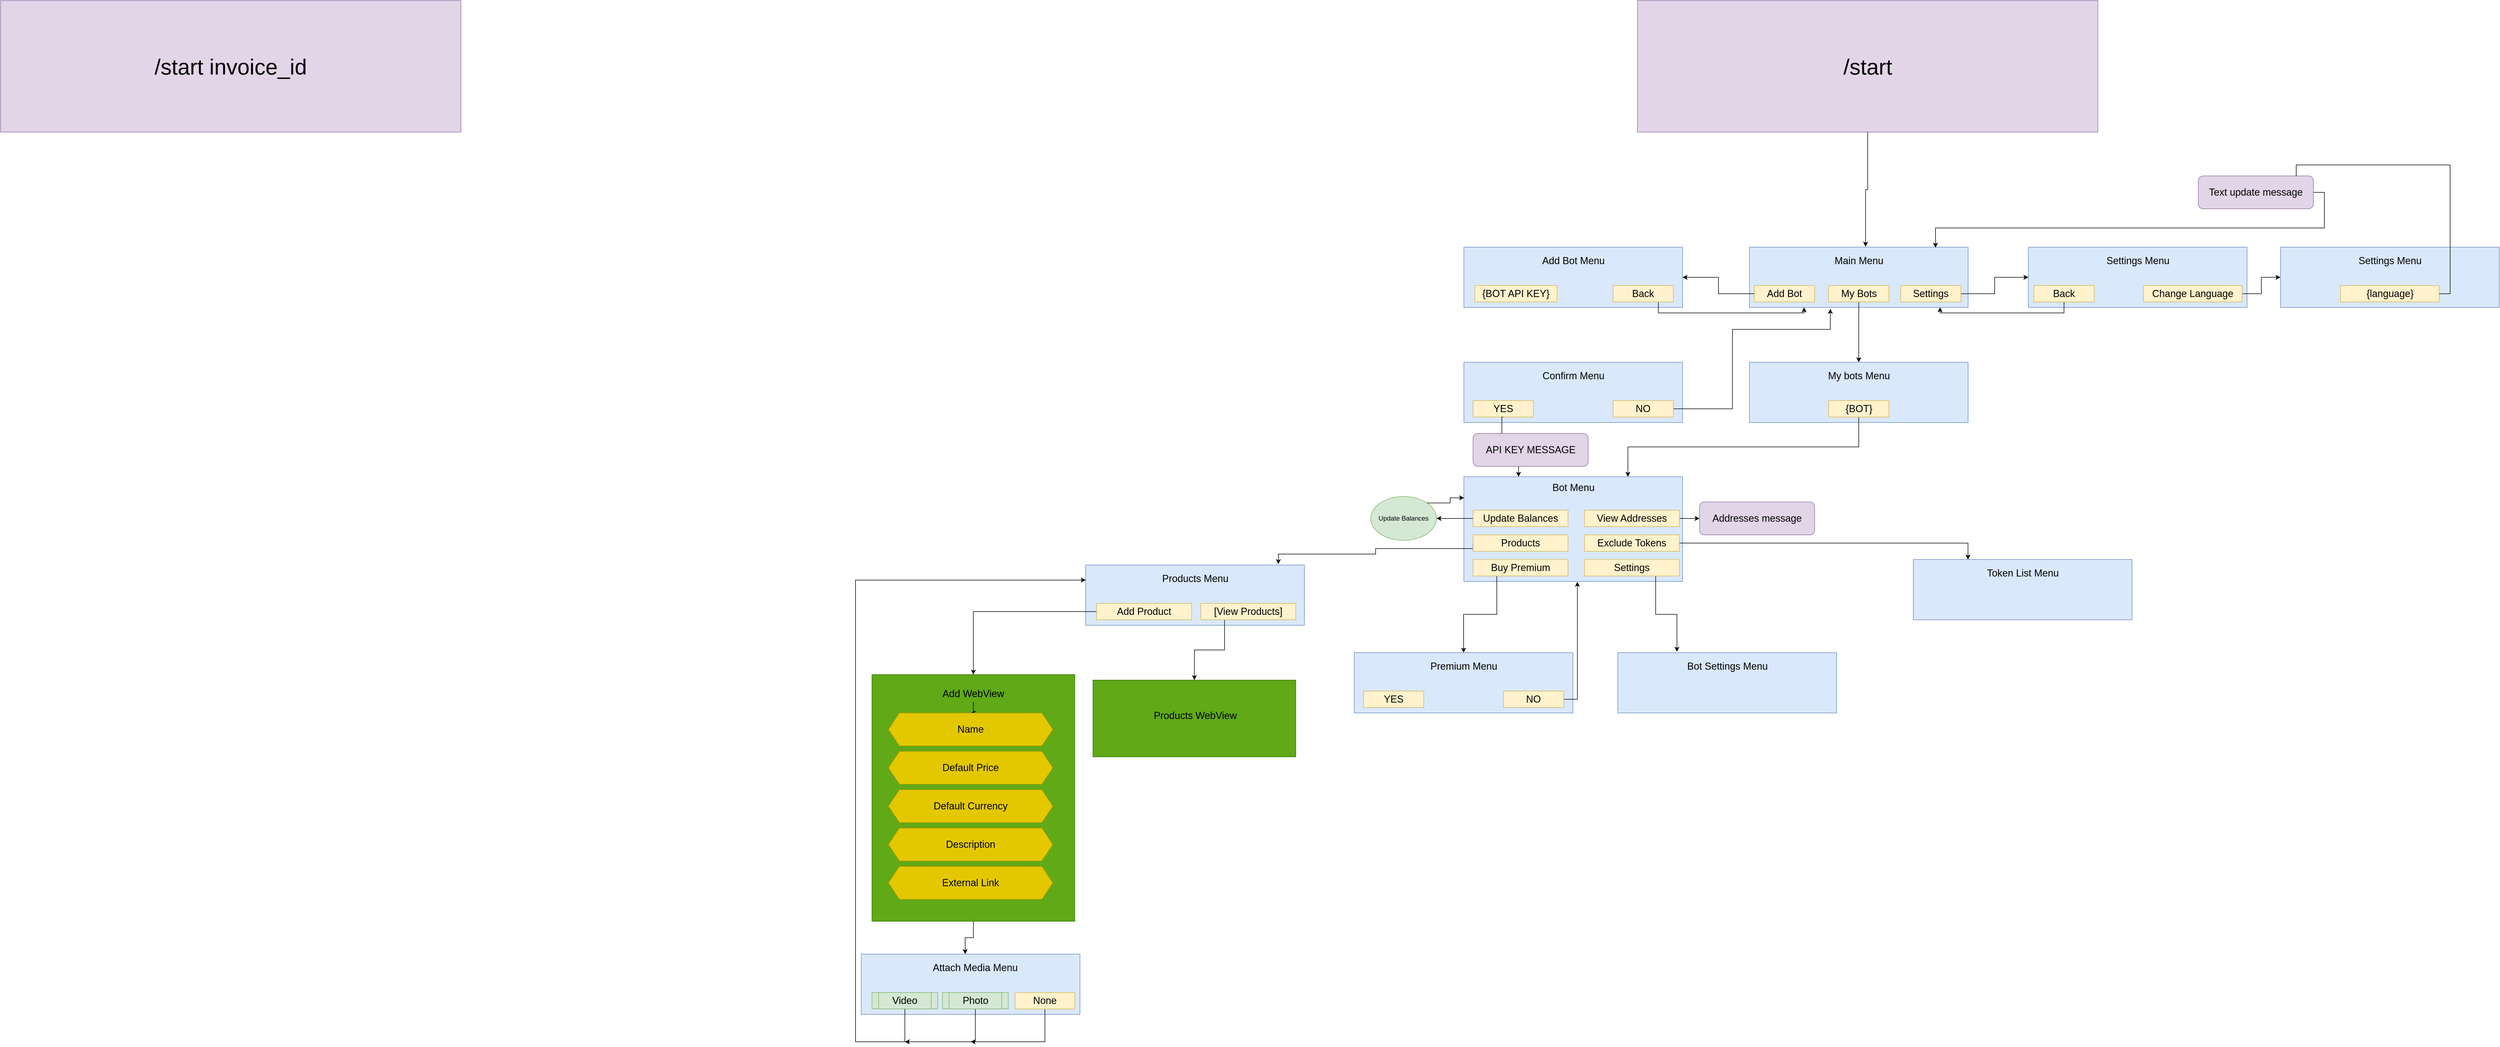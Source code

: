 <mxfile version="20.5.1" type="github">
  <diagram id="bkoPa95LsjZUlwaL_hDF" name="Page-1">
    <mxGraphModel dx="6468" dy="2822" grid="1" gridSize="10" guides="1" tooltips="1" connect="1" arrows="1" fold="1" page="1" pageScale="1" pageWidth="827" pageHeight="1169" math="1" shadow="0">
      <root>
        <mxCell id="0" />
        <mxCell id="1" parent="0" />
        <mxCell id="YsEPku2POV7lSb2EOO0Q-2" value="" style="rounded=0;whiteSpace=wrap;html=1;fillColor=#dae8fc;strokeColor=#6c8ebf;" parent="1" vertex="1">
          <mxGeometry x="221" y="60" width="399" height="110" as="geometry" />
        </mxCell>
        <mxCell id="YsEPku2POV7lSb2EOO0Q-3" value="Main Menu" style="text;html=1;strokeColor=none;fillColor=none;align=center;verticalAlign=middle;whiteSpace=wrap;rounded=0;fontSize=18;" parent="1" vertex="1">
          <mxGeometry x="365.5" y="70" width="110" height="30" as="geometry" />
        </mxCell>
        <mxCell id="YsEPku2POV7lSb2EOO0Q-14" style="edgeStyle=orthogonalEdgeStyle;rounded=0;orthogonalLoop=1;jettySize=auto;html=1;exitX=1;exitY=0.5;exitDx=0;exitDy=0;entryX=0;entryY=0.5;entryDx=0;entryDy=0;fontSize=18;" parent="1" source="YsEPku2POV7lSb2EOO0Q-6" target="YsEPku2POV7lSb2EOO0Q-10" edge="1">
          <mxGeometry relative="1" as="geometry" />
        </mxCell>
        <mxCell id="YsEPku2POV7lSb2EOO0Q-6" value="Settings" style="rounded=0;whiteSpace=wrap;html=1;fontSize=18;fillColor=#fff2cc;strokeColor=#d6b656;" parent="1" vertex="1">
          <mxGeometry x="497" y="130" width="110" height="30" as="geometry" />
        </mxCell>
        <mxCell id="YsEPku2POV7lSb2EOO0Q-15" style="edgeStyle=orthogonalEdgeStyle;rounded=0;orthogonalLoop=1;jettySize=auto;html=1;exitX=0.5;exitY=1;exitDx=0;exitDy=0;entryX=0.5;entryY=0;entryDx=0;entryDy=0;fontSize=18;" parent="1" source="YsEPku2POV7lSb2EOO0Q-7" target="YsEPku2POV7lSb2EOO0Q-11" edge="1">
          <mxGeometry relative="1" as="geometry" />
        </mxCell>
        <mxCell id="YsEPku2POV7lSb2EOO0Q-7" value="My Bots" style="rounded=0;whiteSpace=wrap;html=1;fontSize=18;fillColor=#fff2cc;strokeColor=#d6b656;" parent="1" vertex="1">
          <mxGeometry x="365.5" y="130" width="110" height="30" as="geometry" />
        </mxCell>
        <mxCell id="YsEPku2POV7lSb2EOO0Q-13" style="edgeStyle=orthogonalEdgeStyle;rounded=0;orthogonalLoop=1;jettySize=auto;html=1;exitX=0;exitY=0.5;exitDx=0;exitDy=0;fontSize=18;" parent="1" source="YsEPku2POV7lSb2EOO0Q-8" target="YsEPku2POV7lSb2EOO0Q-12" edge="1">
          <mxGeometry relative="1" as="geometry" />
        </mxCell>
        <mxCell id="YsEPku2POV7lSb2EOO0Q-8" value="Add Bot" style="rounded=0;whiteSpace=wrap;html=1;fontSize=18;fillColor=#fff2cc;strokeColor=#d6b656;" parent="1" vertex="1">
          <mxGeometry x="230" y="130" width="110" height="30" as="geometry" />
        </mxCell>
        <mxCell id="YsEPku2POV7lSb2EOO0Q-10" value="" style="rounded=0;whiteSpace=wrap;html=1;fontSize=18;fillColor=#dae8fc;strokeColor=#6c8ebf;" parent="1" vertex="1">
          <mxGeometry x="730" y="60" width="399" height="110" as="geometry" />
        </mxCell>
        <mxCell id="YsEPku2POV7lSb2EOO0Q-11" value="" style="rounded=0;whiteSpace=wrap;html=1;fontSize=18;fillColor=#dae8fc;strokeColor=#6c8ebf;" parent="1" vertex="1">
          <mxGeometry x="221" y="270" width="399" height="110" as="geometry" />
        </mxCell>
        <mxCell id="YsEPku2POV7lSb2EOO0Q-12" value="" style="rounded=0;whiteSpace=wrap;html=1;fontSize=18;fillColor=#dae8fc;strokeColor=#6c8ebf;" parent="1" vertex="1">
          <mxGeometry x="-300" y="60" width="399" height="110" as="geometry" />
        </mxCell>
        <mxCell id="YsEPku2POV7lSb2EOO0Q-17" value="Add Bot Menu" style="text;html=1;strokeColor=none;fillColor=none;align=center;verticalAlign=middle;whiteSpace=wrap;rounded=0;fontSize=18;" parent="1" vertex="1">
          <mxGeometry x="-173.25" y="70" width="145.5" height="30" as="geometry" />
        </mxCell>
        <mxCell id="YsEPku2POV7lSb2EOO0Q-18" value="Settings Menu" style="text;html=1;strokeColor=none;fillColor=none;align=center;verticalAlign=middle;whiteSpace=wrap;rounded=0;fontSize=18;" parent="1" vertex="1">
          <mxGeometry x="856.75" y="70" width="145.5" height="30" as="geometry" />
        </mxCell>
        <mxCell id="YsEPku2POV7lSb2EOO0Q-19" value="My bots Menu" style="text;html=1;strokeColor=none;fillColor=none;align=center;verticalAlign=middle;whiteSpace=wrap;rounded=0;fontSize=18;" parent="1" vertex="1">
          <mxGeometry x="347.75" y="280" width="145.5" height="30" as="geometry" />
        </mxCell>
        <mxCell id="cUiaPpRRoI3uP844MvcY-2" style="edgeStyle=orthogonalEdgeStyle;rounded=0;orthogonalLoop=1;jettySize=auto;html=1;exitX=0.5;exitY=1;exitDx=0;exitDy=0;entryX=0.872;entryY=0.998;entryDx=0;entryDy=0;entryPerimeter=0;" edge="1" parent="1" source="cUiaPpRRoI3uP844MvcY-1" target="YsEPku2POV7lSb2EOO0Q-2">
          <mxGeometry relative="1" as="geometry" />
        </mxCell>
        <mxCell id="cUiaPpRRoI3uP844MvcY-1" value="Back" style="rounded=0;whiteSpace=wrap;html=1;fontSize=18;fillColor=#fff2cc;strokeColor=#d6b656;" vertex="1" parent="1">
          <mxGeometry x="740" y="130" width="110" height="30" as="geometry" />
        </mxCell>
        <mxCell id="cUiaPpRRoI3uP844MvcY-7" style="edgeStyle=orthogonalEdgeStyle;rounded=0;orthogonalLoop=1;jettySize=auto;html=1;entryX=0;entryY=0.5;entryDx=0;entryDy=0;" edge="1" parent="1" source="cUiaPpRRoI3uP844MvcY-3" target="cUiaPpRRoI3uP844MvcY-5">
          <mxGeometry relative="1" as="geometry" />
        </mxCell>
        <mxCell id="cUiaPpRRoI3uP844MvcY-3" value="Change Language" style="rounded=0;whiteSpace=wrap;html=1;fontSize=18;fillColor=#fff2cc;strokeColor=#d6b656;" vertex="1" parent="1">
          <mxGeometry x="940" y="130" width="180" height="30" as="geometry" />
        </mxCell>
        <mxCell id="cUiaPpRRoI3uP844MvcY-5" value="" style="rounded=0;whiteSpace=wrap;html=1;fontSize=18;fillColor=#dae8fc;strokeColor=#6c8ebf;" vertex="1" parent="1">
          <mxGeometry x="1190" y="60" width="399" height="110" as="geometry" />
        </mxCell>
        <mxCell id="cUiaPpRRoI3uP844MvcY-6" value="Settings Menu" style="text;html=1;strokeColor=none;fillColor=none;align=center;verticalAlign=middle;whiteSpace=wrap;rounded=0;fontSize=18;" vertex="1" parent="1">
          <mxGeometry x="1316.75" y="70" width="145.5" height="30" as="geometry" />
        </mxCell>
        <mxCell id="cUiaPpRRoI3uP844MvcY-10" style="edgeStyle=orthogonalEdgeStyle;rounded=0;orthogonalLoop=1;jettySize=auto;html=1;exitX=1;exitY=0.5;exitDx=0;exitDy=0;entryX=0.851;entryY=0.008;entryDx=0;entryDy=0;entryPerimeter=0;startArrow=none;" edge="1" parent="1" source="cUiaPpRRoI3uP844MvcY-33" target="YsEPku2POV7lSb2EOO0Q-2">
          <mxGeometry relative="1" as="geometry" />
        </mxCell>
        <mxCell id="cUiaPpRRoI3uP844MvcY-9" value="{language}" style="rounded=0;whiteSpace=wrap;html=1;fontSize=18;fillColor=#fff2cc;strokeColor=#d6b656;" vertex="1" parent="1">
          <mxGeometry x="1299.5" y="130" width="180" height="30" as="geometry" />
        </mxCell>
        <mxCell id="cUiaPpRRoI3uP844MvcY-15" style="edgeStyle=orthogonalEdgeStyle;rounded=0;orthogonalLoop=1;jettySize=auto;html=1;exitX=0.75;exitY=1;exitDx=0;exitDy=0;entryX=0.25;entryY=1;entryDx=0;entryDy=0;" edge="1" parent="1" source="cUiaPpRRoI3uP844MvcY-12" target="YsEPku2POV7lSb2EOO0Q-2">
          <mxGeometry relative="1" as="geometry" />
        </mxCell>
        <mxCell id="cUiaPpRRoI3uP844MvcY-12" value="Back" style="rounded=0;whiteSpace=wrap;html=1;fontSize=18;fillColor=#fff2cc;strokeColor=#d6b656;" vertex="1" parent="1">
          <mxGeometry x="-27.75" y="130" width="110" height="30" as="geometry" />
        </mxCell>
        <mxCell id="cUiaPpRRoI3uP844MvcY-17" value="{BOT API KEY}" style="rounded=0;whiteSpace=wrap;html=1;fontSize=18;fillColor=#fff2cc;strokeColor=#d6b656;" vertex="1" parent="1">
          <mxGeometry x="-280" y="130" width="150" height="30" as="geometry" />
        </mxCell>
        <mxCell id="cUiaPpRRoI3uP844MvcY-19" value="" style="rounded=0;whiteSpace=wrap;html=1;fontSize=18;fillColor=#dae8fc;strokeColor=#6c8ebf;" vertex="1" parent="1">
          <mxGeometry x="-300" y="270" width="399" height="110" as="geometry" />
        </mxCell>
        <mxCell id="cUiaPpRRoI3uP844MvcY-20" value="Confirm Menu" style="text;html=1;strokeColor=none;fillColor=none;align=center;verticalAlign=middle;whiteSpace=wrap;rounded=0;fontSize=18;" vertex="1" parent="1">
          <mxGeometry x="-173.25" y="280" width="145.5" height="30" as="geometry" />
        </mxCell>
        <mxCell id="cUiaPpRRoI3uP844MvcY-27" style="edgeStyle=orthogonalEdgeStyle;rounded=0;orthogonalLoop=1;jettySize=auto;html=1;exitX=0.5;exitY=1;exitDx=0;exitDy=0;entryX=0.25;entryY=0;entryDx=0;entryDy=0;startArrow=none;" edge="1" parent="1" source="cUiaPpRRoI3uP844MvcY-31" target="cUiaPpRRoI3uP844MvcY-25">
          <mxGeometry relative="1" as="geometry" />
        </mxCell>
        <mxCell id="cUiaPpRRoI3uP844MvcY-21" value="YES" style="rounded=0;whiteSpace=wrap;html=1;fontSize=18;fillColor=#fff2cc;strokeColor=#d6b656;" vertex="1" parent="1">
          <mxGeometry x="-283.25" y="340" width="110" height="30" as="geometry" />
        </mxCell>
        <mxCell id="cUiaPpRRoI3uP844MvcY-23" style="edgeStyle=orthogonalEdgeStyle;rounded=0;orthogonalLoop=1;jettySize=auto;html=1;exitX=1;exitY=0.5;exitDx=0;exitDy=0;entryX=0.37;entryY=1.023;entryDx=0;entryDy=0;entryPerimeter=0;" edge="1" parent="1" source="cUiaPpRRoI3uP844MvcY-22" target="YsEPku2POV7lSb2EOO0Q-2">
          <mxGeometry relative="1" as="geometry">
            <mxPoint x="170" y="240" as="targetPoint" />
            <Array as="points">
              <mxPoint x="190" y="355" />
              <mxPoint x="190" y="210" />
              <mxPoint x="369" y="210" />
            </Array>
          </mxGeometry>
        </mxCell>
        <mxCell id="cUiaPpRRoI3uP844MvcY-22" value="NO" style="rounded=0;whiteSpace=wrap;html=1;fontSize=18;fillColor=#fff2cc;strokeColor=#d6b656;" vertex="1" parent="1">
          <mxGeometry x="-27.75" y="340" width="110" height="30" as="geometry" />
        </mxCell>
        <mxCell id="cUiaPpRRoI3uP844MvcY-25" value="" style="rounded=0;whiteSpace=wrap;html=1;fontSize=18;fillColor=#dae8fc;strokeColor=#6c8ebf;" vertex="1" parent="1">
          <mxGeometry x="-300" y="479" width="399" height="191" as="geometry" />
        </mxCell>
        <mxCell id="cUiaPpRRoI3uP844MvcY-26" value="Bot Menu" style="text;html=1;strokeColor=none;fillColor=none;align=center;verticalAlign=middle;whiteSpace=wrap;rounded=0;fontSize=18;" vertex="1" parent="1">
          <mxGeometry x="-173.25" y="484" width="145.5" height="30" as="geometry" />
        </mxCell>
        <mxCell id="cUiaPpRRoI3uP844MvcY-29" style="edgeStyle=orthogonalEdgeStyle;rounded=0;orthogonalLoop=1;jettySize=auto;html=1;exitX=0.5;exitY=1;exitDx=0;exitDy=0;entryX=0.75;entryY=0;entryDx=0;entryDy=0;" edge="1" parent="1" source="cUiaPpRRoI3uP844MvcY-28" target="cUiaPpRRoI3uP844MvcY-25">
          <mxGeometry relative="1" as="geometry" />
        </mxCell>
        <mxCell id="cUiaPpRRoI3uP844MvcY-28" value="{BOT}" style="rounded=0;whiteSpace=wrap;html=1;fontSize=18;fillColor=#fff2cc;strokeColor=#d6b656;" vertex="1" parent="1">
          <mxGeometry x="365.5" y="340" width="110" height="30" as="geometry" />
        </mxCell>
        <mxCell id="cUiaPpRRoI3uP844MvcY-31" value="API KEY MESSAGE" style="rounded=1;whiteSpace=wrap;html=1;fontSize=18;fillColor=#e1d5e7;strokeColor=#9673a6;" vertex="1" parent="1">
          <mxGeometry x="-283.25" y="400" width="210" height="60" as="geometry" />
        </mxCell>
        <mxCell id="cUiaPpRRoI3uP844MvcY-32" value="" style="edgeStyle=orthogonalEdgeStyle;rounded=0;orthogonalLoop=1;jettySize=auto;html=1;exitX=0.5;exitY=1;exitDx=0;exitDy=0;entryX=0.25;entryY=0;entryDx=0;entryDy=0;endArrow=none;" edge="1" parent="1" source="cUiaPpRRoI3uP844MvcY-21" target="cUiaPpRRoI3uP844MvcY-31">
          <mxGeometry relative="1" as="geometry">
            <mxPoint x="-228.25" y="370" as="sourcePoint" />
            <mxPoint x="-200.25" y="479" as="targetPoint" />
          </mxGeometry>
        </mxCell>
        <mxCell id="cUiaPpRRoI3uP844MvcY-33" value="Text update message" style="rounded=1;whiteSpace=wrap;html=1;fontSize=18;fillColor=#e1d5e7;strokeColor=#9673a6;" vertex="1" parent="1">
          <mxGeometry x="1040" y="-70" width="210" height="60" as="geometry" />
        </mxCell>
        <mxCell id="cUiaPpRRoI3uP844MvcY-34" value="" style="edgeStyle=orthogonalEdgeStyle;rounded=0;orthogonalLoop=1;jettySize=auto;html=1;exitX=1;exitY=0.5;exitDx=0;exitDy=0;entryX=0.851;entryY=0.008;entryDx=0;entryDy=0;entryPerimeter=0;endArrow=none;" edge="1" parent="1" source="cUiaPpRRoI3uP844MvcY-9" target="cUiaPpRRoI3uP844MvcY-33">
          <mxGeometry relative="1" as="geometry">
            <mxPoint x="1479.5" y="145" as="sourcePoint" />
            <mxPoint x="560.549" y="60.88" as="targetPoint" />
          </mxGeometry>
        </mxCell>
        <mxCell id="cUiaPpRRoI3uP844MvcY-53" style="edgeStyle=orthogonalEdgeStyle;rounded=0;orthogonalLoop=1;jettySize=auto;html=1;exitX=0;exitY=0.5;exitDx=0;exitDy=0;entryX=1;entryY=0.5;entryDx=0;entryDy=0;" edge="1" parent="1" source="cUiaPpRRoI3uP844MvcY-35" target="cUiaPpRRoI3uP844MvcY-51">
          <mxGeometry relative="1" as="geometry" />
        </mxCell>
        <mxCell id="cUiaPpRRoI3uP844MvcY-35" value="Update Balances" style="rounded=0;whiteSpace=wrap;html=1;fontSize=18;fillColor=#fff2cc;strokeColor=#d6b656;" vertex="1" parent="1">
          <mxGeometry x="-283.25" y="540" width="173.25" height="30" as="geometry" />
        </mxCell>
        <mxCell id="cUiaPpRRoI3uP844MvcY-48" style="edgeStyle=orthogonalEdgeStyle;rounded=0;orthogonalLoop=1;jettySize=auto;html=1;exitX=1;exitY=0.5;exitDx=0;exitDy=0;entryX=0;entryY=0.5;entryDx=0;entryDy=0;" edge="1" parent="1" source="cUiaPpRRoI3uP844MvcY-39" target="cUiaPpRRoI3uP844MvcY-47">
          <mxGeometry relative="1" as="geometry" />
        </mxCell>
        <mxCell id="cUiaPpRRoI3uP844MvcY-39" value="View Addresses" style="rounded=0;whiteSpace=wrap;html=1;fontSize=18;fillColor=#fff2cc;strokeColor=#d6b656;" vertex="1" parent="1">
          <mxGeometry x="-80" y="540" width="173.25" height="30" as="geometry" />
        </mxCell>
        <mxCell id="cUiaPpRRoI3uP844MvcY-47" value="Addresses message" style="rounded=1;whiteSpace=wrap;html=1;fontSize=18;fillColor=#e1d5e7;strokeColor=#9673a6;" vertex="1" parent="1">
          <mxGeometry x="130" y="525" width="210" height="60" as="geometry" />
        </mxCell>
        <mxCell id="cUiaPpRRoI3uP844MvcY-54" style="edgeStyle=orthogonalEdgeStyle;rounded=0;orthogonalLoop=1;jettySize=auto;html=1;exitX=1;exitY=0;exitDx=0;exitDy=0;entryX=0.001;entryY=0.201;entryDx=0;entryDy=0;entryPerimeter=0;" edge="1" parent="1" source="cUiaPpRRoI3uP844MvcY-51" target="cUiaPpRRoI3uP844MvcY-25">
          <mxGeometry relative="1" as="geometry" />
        </mxCell>
        <mxCell id="cUiaPpRRoI3uP844MvcY-51" value="Update Balances" style="ellipse;whiteSpace=wrap;html=1;fillColor=#d5e8d4;strokeColor=#82b366;" vertex="1" parent="1">
          <mxGeometry x="-470" y="515" width="120" height="80" as="geometry" />
        </mxCell>
        <mxCell id="cUiaPpRRoI3uP844MvcY-62" style="edgeStyle=orthogonalEdgeStyle;rounded=0;orthogonalLoop=1;jettySize=auto;html=1;exitX=0;exitY=0.5;exitDx=0;exitDy=0;entryX=0.881;entryY=-0.015;entryDx=0;entryDy=0;entryPerimeter=0;" edge="1" parent="1" source="cUiaPpRRoI3uP844MvcY-55" target="cUiaPpRRoI3uP844MvcY-60">
          <mxGeometry relative="1" as="geometry">
            <Array as="points">
              <mxPoint x="-283" y="610" />
              <mxPoint x="-461" y="610" />
              <mxPoint x="-461" y="620" />
              <mxPoint x="-638" y="620" />
            </Array>
          </mxGeometry>
        </mxCell>
        <mxCell id="cUiaPpRRoI3uP844MvcY-55" value="Products" style="rounded=0;whiteSpace=wrap;html=1;fontSize=18;fillColor=#fff2cc;strokeColor=#d6b656;" vertex="1" parent="1">
          <mxGeometry x="-283.25" y="585" width="173.25" height="30" as="geometry" />
        </mxCell>
        <mxCell id="cUiaPpRRoI3uP844MvcY-66" style="edgeStyle=orthogonalEdgeStyle;rounded=0;orthogonalLoop=1;jettySize=auto;html=1;exitX=0.25;exitY=1;exitDx=0;exitDy=0;entryX=0.5;entryY=0;entryDx=0;entryDy=0;" edge="1" parent="1" source="cUiaPpRRoI3uP844MvcY-56" target="cUiaPpRRoI3uP844MvcY-64">
          <mxGeometry relative="1" as="geometry" />
        </mxCell>
        <mxCell id="cUiaPpRRoI3uP844MvcY-56" value="Buy Premium" style="rounded=0;whiteSpace=wrap;html=1;fontSize=18;fillColor=#fff2cc;strokeColor=#d6b656;" vertex="1" parent="1">
          <mxGeometry x="-283.25" y="630" width="173.25" height="30" as="geometry" />
        </mxCell>
        <mxCell id="cUiaPpRRoI3uP844MvcY-69" style="edgeStyle=orthogonalEdgeStyle;rounded=0;orthogonalLoop=1;jettySize=auto;html=1;exitX=1;exitY=0.5;exitDx=0;exitDy=0;entryX=0.25;entryY=0;entryDx=0;entryDy=0;" edge="1" parent="1" source="cUiaPpRRoI3uP844MvcY-57" target="cUiaPpRRoI3uP844MvcY-67">
          <mxGeometry relative="1" as="geometry" />
        </mxCell>
        <mxCell id="cUiaPpRRoI3uP844MvcY-57" value="Exclude Tokens" style="rounded=0;whiteSpace=wrap;html=1;fontSize=18;fillColor=#fff2cc;strokeColor=#d6b656;" vertex="1" parent="1">
          <mxGeometry x="-80" y="585" width="173.25" height="30" as="geometry" />
        </mxCell>
        <mxCell id="cUiaPpRRoI3uP844MvcY-75" style="edgeStyle=orthogonalEdgeStyle;rounded=0;orthogonalLoop=1;jettySize=auto;html=1;exitX=0.75;exitY=1;exitDx=0;exitDy=0;entryX=0.27;entryY=-0.016;entryDx=0;entryDy=0;entryPerimeter=0;" edge="1" parent="1" source="cUiaPpRRoI3uP844MvcY-58" target="cUiaPpRRoI3uP844MvcY-70">
          <mxGeometry relative="1" as="geometry" />
        </mxCell>
        <mxCell id="cUiaPpRRoI3uP844MvcY-58" value="Settings" style="rounded=0;whiteSpace=wrap;html=1;fontSize=18;fillColor=#fff2cc;strokeColor=#d6b656;" vertex="1" parent="1">
          <mxGeometry x="-80" y="630" width="173.25" height="30" as="geometry" />
        </mxCell>
        <mxCell id="cUiaPpRRoI3uP844MvcY-60" value="" style="rounded=0;whiteSpace=wrap;html=1;fontSize=18;fillColor=#dae8fc;strokeColor=#6c8ebf;" vertex="1" parent="1">
          <mxGeometry x="-990" y="640" width="399" height="110" as="geometry" />
        </mxCell>
        <mxCell id="cUiaPpRRoI3uP844MvcY-61" value="Products Menu" style="text;html=1;strokeColor=none;fillColor=none;align=center;verticalAlign=middle;whiteSpace=wrap;rounded=0;fontSize=18;" vertex="1" parent="1">
          <mxGeometry x="-863.25" y="650" width="145.5" height="30" as="geometry" />
        </mxCell>
        <mxCell id="cUiaPpRRoI3uP844MvcY-64" value="" style="rounded=0;whiteSpace=wrap;html=1;fontSize=18;fillColor=#dae8fc;strokeColor=#6c8ebf;" vertex="1" parent="1">
          <mxGeometry x="-500" y="800" width="399" height="110" as="geometry" />
        </mxCell>
        <mxCell id="cUiaPpRRoI3uP844MvcY-65" value="Premium Menu" style="text;html=1;strokeColor=none;fillColor=none;align=center;verticalAlign=middle;whiteSpace=wrap;rounded=0;fontSize=18;" vertex="1" parent="1">
          <mxGeometry x="-373.25" y="810" width="145.5" height="30" as="geometry" />
        </mxCell>
        <mxCell id="cUiaPpRRoI3uP844MvcY-67" value="" style="rounded=0;whiteSpace=wrap;html=1;fontSize=18;fillColor=#dae8fc;strokeColor=#6c8ebf;fillStyle=auto;" vertex="1" parent="1">
          <mxGeometry x="520" y="630" width="399" height="110" as="geometry" />
        </mxCell>
        <mxCell id="cUiaPpRRoI3uP844MvcY-68" value="Token List Menu" style="text;html=1;strokeColor=none;fillColor=none;align=center;verticalAlign=middle;whiteSpace=wrap;rounded=0;fontSize=18;" vertex="1" parent="1">
          <mxGeometry x="646.75" y="640" width="145.5" height="30" as="geometry" />
        </mxCell>
        <mxCell id="cUiaPpRRoI3uP844MvcY-70" value="" style="rounded=0;whiteSpace=wrap;html=1;fontSize=18;fillColor=#dae8fc;strokeColor=#6c8ebf;" vertex="1" parent="1">
          <mxGeometry x="-19" y="800" width="399" height="110" as="geometry" />
        </mxCell>
        <mxCell id="cUiaPpRRoI3uP844MvcY-71" value="Bot Settings Menu" style="text;html=1;strokeColor=none;fillColor=none;align=center;verticalAlign=middle;whiteSpace=wrap;rounded=0;fontSize=18;" vertex="1" parent="1">
          <mxGeometry x="95.5" y="810" width="170" height="30" as="geometry" />
        </mxCell>
        <mxCell id="cUiaPpRRoI3uP844MvcY-90" style="edgeStyle=orthogonalEdgeStyle;rounded=0;orthogonalLoop=1;jettySize=auto;html=1;exitX=0;exitY=0.5;exitDx=0;exitDy=0;entryX=0.5;entryY=0;entryDx=0;entryDy=0;" edge="1" parent="1" source="cUiaPpRRoI3uP844MvcY-72" target="cUiaPpRRoI3uP844MvcY-87">
          <mxGeometry relative="1" as="geometry" />
        </mxCell>
        <mxCell id="cUiaPpRRoI3uP844MvcY-72" value="Add Product" style="rounded=0;whiteSpace=wrap;html=1;fontSize=18;fillColor=#fff2cc;strokeColor=#d6b656;" vertex="1" parent="1">
          <mxGeometry x="-970" y="710" width="173.25" height="30" as="geometry" />
        </mxCell>
        <mxCell id="cUiaPpRRoI3uP844MvcY-79" style="edgeStyle=orthogonalEdgeStyle;rounded=0;orthogonalLoop=1;jettySize=auto;html=1;exitX=0.25;exitY=1;exitDx=0;exitDy=0;entryX=0.5;entryY=0;entryDx=0;entryDy=0;" edge="1" parent="1" source="cUiaPpRRoI3uP844MvcY-74" target="cUiaPpRRoI3uP844MvcY-76">
          <mxGeometry relative="1" as="geometry" />
        </mxCell>
        <mxCell id="cUiaPpRRoI3uP844MvcY-74" value="[View Products]" style="rounded=0;whiteSpace=wrap;html=1;fontSize=18;fillColor=#fff2cc;strokeColor=#d6b656;" vertex="1" parent="1">
          <mxGeometry x="-780" y="710" width="173.25" height="30" as="geometry" />
        </mxCell>
        <mxCell id="cUiaPpRRoI3uP844MvcY-76" value="" style="shape=parallelogram;perimeter=parallelogramPerimeter;whiteSpace=wrap;html=1;fixedSize=1;fillColor=#60a917;fontColor=#ffffff;strokeColor=#2D7600;size=-13.25;" vertex="1" parent="1">
          <mxGeometry x="-976.75" y="850" width="370" height="140" as="geometry" />
        </mxCell>
        <mxCell id="cUiaPpRRoI3uP844MvcY-78" value="Products WebView" style="text;html=1;strokeColor=none;fillColor=none;align=center;verticalAlign=middle;whiteSpace=wrap;rounded=0;fontSize=18;" vertex="1" parent="1">
          <mxGeometry x="-875.5" y="900" width="170" height="30" as="geometry" />
        </mxCell>
        <mxCell id="cUiaPpRRoI3uP844MvcY-101" style="edgeStyle=orthogonalEdgeStyle;rounded=0;orthogonalLoop=1;jettySize=auto;html=1;exitX=0.5;exitY=1;exitDx=0;exitDy=0;entryX=0.475;entryY=0;entryDx=0;entryDy=0;entryPerimeter=0;fontSize=18;" edge="1" parent="1" source="cUiaPpRRoI3uP844MvcY-87" target="cUiaPpRRoI3uP844MvcY-99">
          <mxGeometry relative="1" as="geometry" />
        </mxCell>
        <mxCell id="cUiaPpRRoI3uP844MvcY-87" value="" style="shape=parallelogram;perimeter=parallelogramPerimeter;whiteSpace=wrap;html=1;fixedSize=1;fillColor=#60a917;fontColor=#ffffff;strokeColor=#2D7600;size=-10;" vertex="1" parent="1">
          <mxGeometry x="-1380" y="840" width="370" height="450" as="geometry" />
        </mxCell>
        <mxCell id="cUiaPpRRoI3uP844MvcY-93" value="" style="edgeStyle=orthogonalEdgeStyle;rounded=0;orthogonalLoop=1;jettySize=auto;html=1;fontSize=18;" edge="1" parent="1" source="cUiaPpRRoI3uP844MvcY-88" target="cUiaPpRRoI3uP844MvcY-91">
          <mxGeometry relative="1" as="geometry" />
        </mxCell>
        <mxCell id="cUiaPpRRoI3uP844MvcY-88" value="Add WebView" style="text;html=1;strokeColor=none;fillColor=none;align=center;verticalAlign=middle;whiteSpace=wrap;rounded=0;fontSize=18;" vertex="1" parent="1">
          <mxGeometry x="-1271.12" y="860" width="152.25" height="30" as="geometry" />
        </mxCell>
        <mxCell id="cUiaPpRRoI3uP844MvcY-91" value="Name" style="shape=hexagon;perimeter=hexagonPerimeter2;whiteSpace=wrap;html=1;fixedSize=1;fillColor=#e3c800;fontColor=#000000;strokeColor=#B09500;fontSize=18;" vertex="1" parent="1">
          <mxGeometry x="-1350" y="910" width="300" height="60" as="geometry" />
        </mxCell>
        <mxCell id="cUiaPpRRoI3uP844MvcY-92" value="Default Price" style="shape=hexagon;perimeter=hexagonPerimeter2;whiteSpace=wrap;html=1;fixedSize=1;fillColor=#e3c800;fontColor=#000000;strokeColor=#B09500;fontSize=18;" vertex="1" parent="1">
          <mxGeometry x="-1350" y="980" width="300" height="60" as="geometry" />
        </mxCell>
        <mxCell id="cUiaPpRRoI3uP844MvcY-94" value="Default Currency" style="shape=hexagon;perimeter=hexagonPerimeter2;whiteSpace=wrap;html=1;fixedSize=1;fillColor=#e3c800;fontColor=#000000;strokeColor=#B09500;fontSize=18;" vertex="1" parent="1">
          <mxGeometry x="-1350" y="1050" width="300" height="60" as="geometry" />
        </mxCell>
        <mxCell id="cUiaPpRRoI3uP844MvcY-96" value="Description" style="shape=hexagon;perimeter=hexagonPerimeter2;whiteSpace=wrap;html=1;fixedSize=1;fillColor=#e3c800;fontColor=#000000;strokeColor=#B09500;fontSize=18;" vertex="1" parent="1">
          <mxGeometry x="-1350" y="1120" width="300" height="60" as="geometry" />
        </mxCell>
        <mxCell id="cUiaPpRRoI3uP844MvcY-97" value="External Link" style="shape=hexagon;perimeter=hexagonPerimeter2;whiteSpace=wrap;html=1;fixedSize=1;fillColor=#e3c800;fontColor=#000000;strokeColor=#B09500;fontSize=18;" vertex="1" parent="1">
          <mxGeometry x="-1350" y="1190" width="300" height="60" as="geometry" />
        </mxCell>
        <mxCell id="cUiaPpRRoI3uP844MvcY-99" value="" style="rounded=0;whiteSpace=wrap;html=1;fontSize=18;fillColor=#dae8fc;strokeColor=#6c8ebf;" vertex="1" parent="1">
          <mxGeometry x="-1399.5" y="1350" width="399" height="110" as="geometry" />
        </mxCell>
        <mxCell id="cUiaPpRRoI3uP844MvcY-100" value="Attach Media Menu" style="text;html=1;strokeColor=none;fillColor=none;align=center;verticalAlign=middle;whiteSpace=wrap;rounded=0;fontSize=18;" vertex="1" parent="1">
          <mxGeometry x="-1272.75" y="1360" width="162.75" height="30" as="geometry" />
        </mxCell>
        <mxCell id="cUiaPpRRoI3uP844MvcY-106" style="edgeStyle=orthogonalEdgeStyle;rounded=0;orthogonalLoop=1;jettySize=auto;html=1;exitX=0.5;exitY=1;exitDx=0;exitDy=0;fontSize=18;entryX=0;entryY=0.25;entryDx=0;entryDy=0;" edge="1" parent="1" source="cUiaPpRRoI3uP844MvcY-103" target="cUiaPpRRoI3uP844MvcY-60">
          <mxGeometry relative="1" as="geometry">
            <mxPoint x="-1440" y="1310" as="targetPoint" />
            <Array as="points">
              <mxPoint x="-1320" y="1510" />
              <mxPoint x="-1410" y="1510" />
              <mxPoint x="-1410" y="667" />
            </Array>
          </mxGeometry>
        </mxCell>
        <mxCell id="cUiaPpRRoI3uP844MvcY-103" value="Video" style="shape=process;whiteSpace=wrap;html=1;backgroundOutline=1;fontSize=18;fillColor=#d5e8d4;strokeColor=#82b366;" vertex="1" parent="1">
          <mxGeometry x="-1380" y="1420" width="120" height="30" as="geometry" />
        </mxCell>
        <mxCell id="cUiaPpRRoI3uP844MvcY-107" style="edgeStyle=orthogonalEdgeStyle;rounded=0;orthogonalLoop=1;jettySize=auto;html=1;exitX=0.5;exitY=1;exitDx=0;exitDy=0;fontSize=18;" edge="1" parent="1" source="cUiaPpRRoI3uP844MvcY-104">
          <mxGeometry relative="1" as="geometry">
            <mxPoint x="-1320" y="1510" as="targetPoint" />
            <Array as="points">
              <mxPoint x="-1191" y="1510" />
            </Array>
          </mxGeometry>
        </mxCell>
        <mxCell id="cUiaPpRRoI3uP844MvcY-104" value="Photo" style="shape=process;whiteSpace=wrap;html=1;backgroundOutline=1;fontSize=18;fillColor=#d5e8d4;strokeColor=#82b366;" vertex="1" parent="1">
          <mxGeometry x="-1251.38" y="1420" width="120" height="30" as="geometry" />
        </mxCell>
        <mxCell id="cUiaPpRRoI3uP844MvcY-108" style="edgeStyle=orthogonalEdgeStyle;rounded=0;orthogonalLoop=1;jettySize=auto;html=1;exitX=0.5;exitY=1;exitDx=0;exitDy=0;fontSize=18;" edge="1" parent="1" source="cUiaPpRRoI3uP844MvcY-105">
          <mxGeometry relative="1" as="geometry">
            <mxPoint x="-1200" y="1510" as="targetPoint" />
            <Array as="points">
              <mxPoint x="-1064" y="1510" />
            </Array>
          </mxGeometry>
        </mxCell>
        <mxCell id="cUiaPpRRoI3uP844MvcY-105" value="None" style="rounded=0;whiteSpace=wrap;html=1;fontSize=18;fillColor=#fff2cc;strokeColor=#d6b656;" vertex="1" parent="1">
          <mxGeometry x="-1118.87" y="1420" width="108.87" height="30" as="geometry" />
        </mxCell>
        <mxCell id="cUiaPpRRoI3uP844MvcY-109" value="YES" style="rounded=0;whiteSpace=wrap;html=1;fontSize=18;fillColor=#fff2cc;strokeColor=#d6b656;" vertex="1" parent="1">
          <mxGeometry x="-483.25" y="870" width="110" height="30" as="geometry" />
        </mxCell>
        <mxCell id="cUiaPpRRoI3uP844MvcY-111" style="edgeStyle=orthogonalEdgeStyle;rounded=0;orthogonalLoop=1;jettySize=auto;html=1;exitX=1;exitY=0.5;exitDx=0;exitDy=0;entryX=0.519;entryY=1.003;entryDx=0;entryDy=0;entryPerimeter=0;fontSize=18;" edge="1" parent="1" source="cUiaPpRRoI3uP844MvcY-110" target="cUiaPpRRoI3uP844MvcY-25">
          <mxGeometry relative="1" as="geometry" />
        </mxCell>
        <mxCell id="cUiaPpRRoI3uP844MvcY-110" value="NO" style="rounded=0;whiteSpace=wrap;html=1;fontSize=18;fillColor=#fff2cc;strokeColor=#d6b656;" vertex="1" parent="1">
          <mxGeometry x="-227.75" y="870" width="110" height="30" as="geometry" />
        </mxCell>
        <mxCell id="cUiaPpRRoI3uP844MvcY-114" style="edgeStyle=orthogonalEdgeStyle;rounded=0;orthogonalLoop=1;jettySize=auto;html=1;exitX=0.5;exitY=1;exitDx=0;exitDy=0;entryX=0.531;entryY=-0.008;entryDx=0;entryDy=0;entryPerimeter=0;fontSize=40;" edge="1" parent="1" source="cUiaPpRRoI3uP844MvcY-113" target="YsEPku2POV7lSb2EOO0Q-2">
          <mxGeometry relative="1" as="geometry" />
        </mxCell>
        <mxCell id="cUiaPpRRoI3uP844MvcY-113" value="/start" style="rounded=0;whiteSpace=wrap;html=1;fontSize=40;fillColor=#e1d5e7;strokeColor=#9673a6;" vertex="1" parent="1">
          <mxGeometry x="16.75" y="-390" width="840" height="240" as="geometry" />
        </mxCell>
        <mxCell id="cUiaPpRRoI3uP844MvcY-115" value="/start invoice_id" style="rounded=0;whiteSpace=wrap;html=1;fontSize=40;fillColor=#e1d5e7;strokeColor=#9673a6;" vertex="1" parent="1">
          <mxGeometry x="-2970" y="-390" width="840" height="240" as="geometry" />
        </mxCell>
      </root>
    </mxGraphModel>
  </diagram>
</mxfile>
